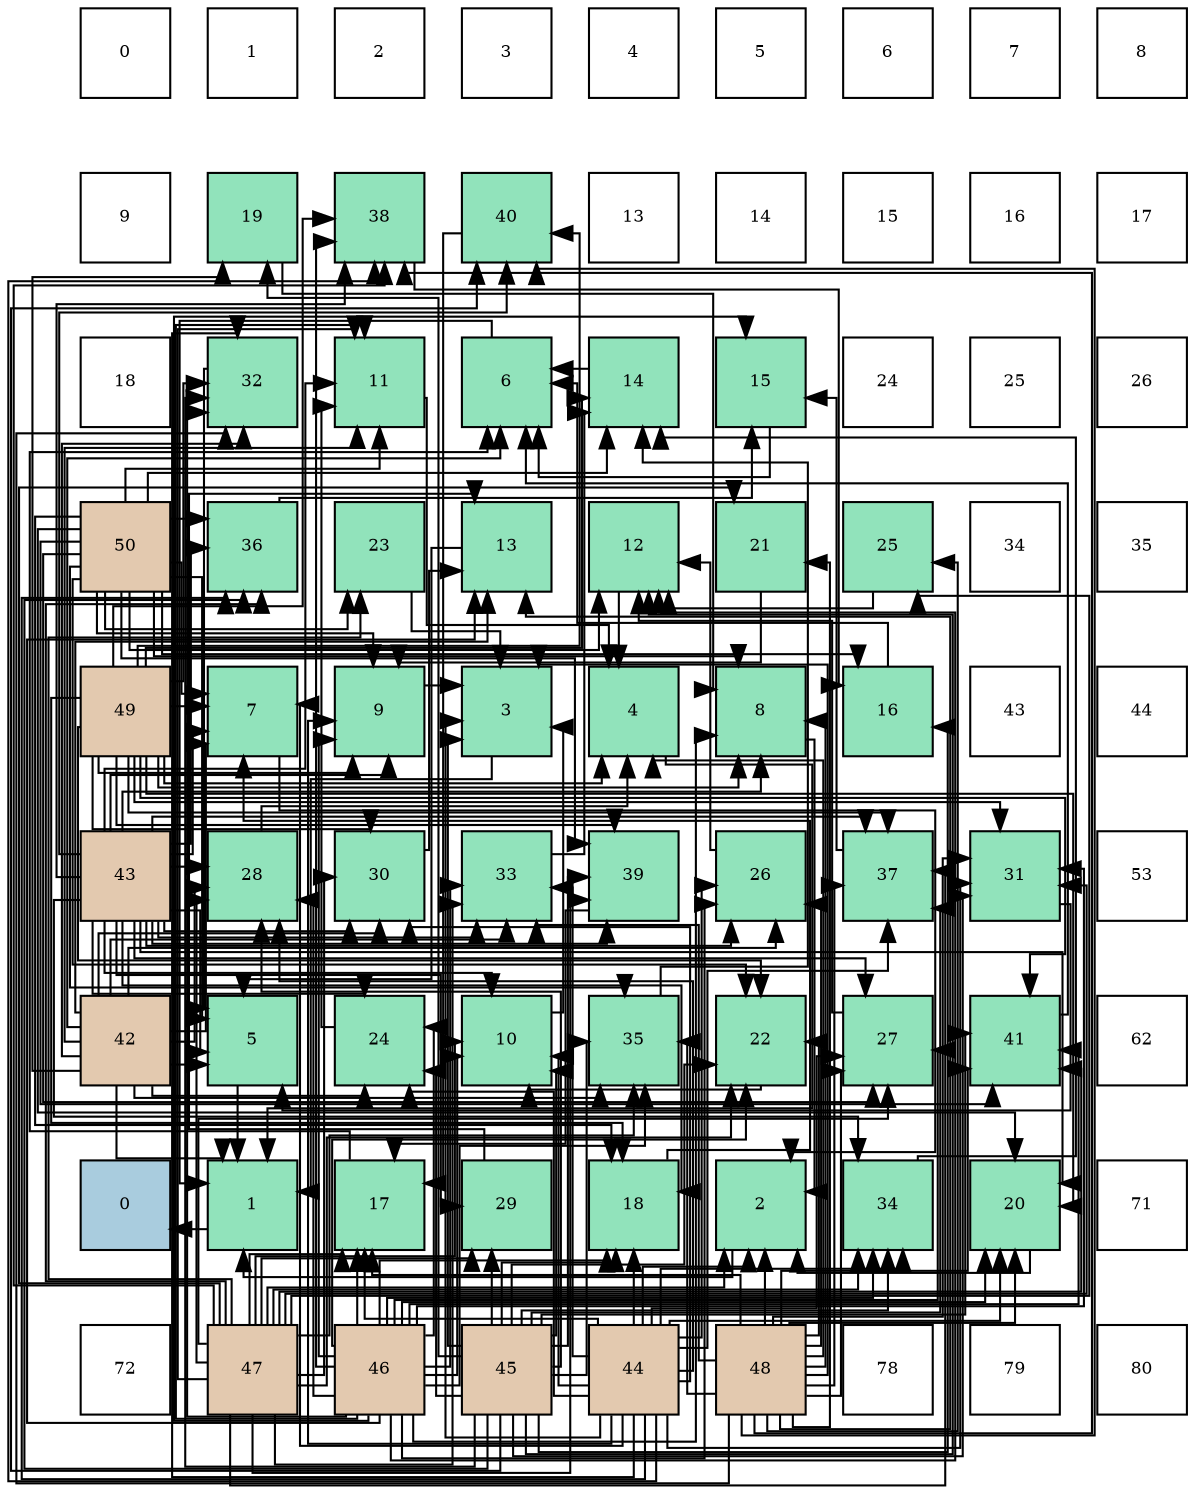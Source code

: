 digraph layout{
 rankdir=TB;
 splines=ortho;
 node [style=filled shape=square fixedsize=true width=0.6];
0[label="0", fontsize=8, fillcolor="#ffffff"];
1[label="1", fontsize=8, fillcolor="#ffffff"];
2[label="2", fontsize=8, fillcolor="#ffffff"];
3[label="3", fontsize=8, fillcolor="#ffffff"];
4[label="4", fontsize=8, fillcolor="#ffffff"];
5[label="5", fontsize=8, fillcolor="#ffffff"];
6[label="6", fontsize=8, fillcolor="#ffffff"];
7[label="7", fontsize=8, fillcolor="#ffffff"];
8[label="8", fontsize=8, fillcolor="#ffffff"];
9[label="9", fontsize=8, fillcolor="#ffffff"];
10[label="19", fontsize=8, fillcolor="#91e3bb"];
11[label="38", fontsize=8, fillcolor="#91e3bb"];
12[label="40", fontsize=8, fillcolor="#91e3bb"];
13[label="13", fontsize=8, fillcolor="#ffffff"];
14[label="14", fontsize=8, fillcolor="#ffffff"];
15[label="15", fontsize=8, fillcolor="#ffffff"];
16[label="16", fontsize=8, fillcolor="#ffffff"];
17[label="17", fontsize=8, fillcolor="#ffffff"];
18[label="18", fontsize=8, fillcolor="#ffffff"];
19[label="32", fontsize=8, fillcolor="#91e3bb"];
20[label="11", fontsize=8, fillcolor="#91e3bb"];
21[label="6", fontsize=8, fillcolor="#91e3bb"];
22[label="14", fontsize=8, fillcolor="#91e3bb"];
23[label="15", fontsize=8, fillcolor="#91e3bb"];
24[label="24", fontsize=8, fillcolor="#ffffff"];
25[label="25", fontsize=8, fillcolor="#ffffff"];
26[label="26", fontsize=8, fillcolor="#ffffff"];
27[label="50", fontsize=8, fillcolor="#e3c9af"];
28[label="36", fontsize=8, fillcolor="#91e3bb"];
29[label="23", fontsize=8, fillcolor="#91e3bb"];
30[label="13", fontsize=8, fillcolor="#91e3bb"];
31[label="12", fontsize=8, fillcolor="#91e3bb"];
32[label="21", fontsize=8, fillcolor="#91e3bb"];
33[label="25", fontsize=8, fillcolor="#91e3bb"];
34[label="34", fontsize=8, fillcolor="#ffffff"];
35[label="35", fontsize=8, fillcolor="#ffffff"];
36[label="49", fontsize=8, fillcolor="#e3c9af"];
37[label="7", fontsize=8, fillcolor="#91e3bb"];
38[label="9", fontsize=8, fillcolor="#91e3bb"];
39[label="3", fontsize=8, fillcolor="#91e3bb"];
40[label="4", fontsize=8, fillcolor="#91e3bb"];
41[label="8", fontsize=8, fillcolor="#91e3bb"];
42[label="16", fontsize=8, fillcolor="#91e3bb"];
43[label="43", fontsize=8, fillcolor="#ffffff"];
44[label="44", fontsize=8, fillcolor="#ffffff"];
45[label="43", fontsize=8, fillcolor="#e3c9af"];
46[label="28", fontsize=8, fillcolor="#91e3bb"];
47[label="30", fontsize=8, fillcolor="#91e3bb"];
48[label="33", fontsize=8, fillcolor="#91e3bb"];
49[label="39", fontsize=8, fillcolor="#91e3bb"];
50[label="26", fontsize=8, fillcolor="#91e3bb"];
51[label="37", fontsize=8, fillcolor="#91e3bb"];
52[label="31", fontsize=8, fillcolor="#91e3bb"];
53[label="53", fontsize=8, fillcolor="#ffffff"];
54[label="42", fontsize=8, fillcolor="#e3c9af"];
55[label="5", fontsize=8, fillcolor="#91e3bb"];
56[label="24", fontsize=8, fillcolor="#91e3bb"];
57[label="10", fontsize=8, fillcolor="#91e3bb"];
58[label="35", fontsize=8, fillcolor="#91e3bb"];
59[label="22", fontsize=8, fillcolor="#91e3bb"];
60[label="27", fontsize=8, fillcolor="#91e3bb"];
61[label="41", fontsize=8, fillcolor="#91e3bb"];
62[label="62", fontsize=8, fillcolor="#ffffff"];
63[label="0", fontsize=8, fillcolor="#a9ccde"];
64[label="1", fontsize=8, fillcolor="#91e3bb"];
65[label="17", fontsize=8, fillcolor="#91e3bb"];
66[label="29", fontsize=8, fillcolor="#91e3bb"];
67[label="18", fontsize=8, fillcolor="#91e3bb"];
68[label="2", fontsize=8, fillcolor="#91e3bb"];
69[label="34", fontsize=8, fillcolor="#91e3bb"];
70[label="20", fontsize=8, fillcolor="#91e3bb"];
71[label="71", fontsize=8, fillcolor="#ffffff"];
72[label="72", fontsize=8, fillcolor="#ffffff"];
73[label="47", fontsize=8, fillcolor="#e3c9af"];
74[label="46", fontsize=8, fillcolor="#e3c9af"];
75[label="45", fontsize=8, fillcolor="#e3c9af"];
76[label="44", fontsize=8, fillcolor="#e3c9af"];
77[label="48", fontsize=8, fillcolor="#e3c9af"];
78[label="78", fontsize=8, fillcolor="#ffffff"];
79[label="79", fontsize=8, fillcolor="#ffffff"];
80[label="80", fontsize=8, fillcolor="#ffffff"];
edge [constraint=false, style=vis];64 -> 63;
68 -> 64;
39 -> 64;
40 -> 64;
55 -> 64;
21 -> 64;
37 -> 68;
41 -> 68;
38 -> 39;
57 -> 39;
20 -> 40;
31 -> 40;
30 -> 55;
22 -> 21;
23 -> 21;
42 -> 21;
65 -> 21;
67 -> 37;
10 -> 41;
70 -> 68;
32 -> 38;
59 -> 57;
29 -> 39;
56 -> 20;
33 -> 31;
50 -> 31;
60 -> 31;
46 -> 40;
66 -> 30;
47 -> 30;
52 -> 55;
19 -> 55;
48 -> 22;
69 -> 22;
58 -> 22;
28 -> 23;
51 -> 23;
11 -> 42;
49 -> 65;
12 -> 65;
61 -> 21;
54 -> 64;
54 -> 55;
54 -> 21;
54 -> 37;
54 -> 20;
54 -> 30;
54 -> 10;
54 -> 56;
54 -> 50;
54 -> 46;
54 -> 47;
54 -> 19;
54 -> 48;
54 -> 58;
45 -> 55;
45 -> 37;
45 -> 41;
45 -> 38;
45 -> 57;
45 -> 20;
45 -> 67;
45 -> 70;
45 -> 56;
45 -> 50;
45 -> 60;
45 -> 46;
45 -> 66;
45 -> 47;
45 -> 48;
45 -> 69;
45 -> 28;
45 -> 51;
45 -> 11;
45 -> 49;
45 -> 12;
76 -> 68;
76 -> 39;
76 -> 37;
76 -> 38;
76 -> 57;
76 -> 65;
76 -> 67;
76 -> 70;
76 -> 56;
76 -> 50;
76 -> 60;
76 -> 46;
76 -> 47;
76 -> 52;
76 -> 19;
76 -> 48;
76 -> 69;
76 -> 28;
76 -> 51;
76 -> 11;
75 -> 39;
75 -> 57;
75 -> 31;
75 -> 42;
75 -> 67;
75 -> 10;
75 -> 59;
75 -> 56;
75 -> 46;
75 -> 66;
75 -> 52;
75 -> 19;
75 -> 69;
75 -> 58;
75 -> 28;
75 -> 51;
75 -> 49;
75 -> 12;
75 -> 61;
74 -> 41;
74 -> 38;
74 -> 57;
74 -> 20;
74 -> 31;
74 -> 30;
74 -> 23;
74 -> 65;
74 -> 67;
74 -> 70;
74 -> 59;
74 -> 56;
74 -> 50;
74 -> 60;
74 -> 46;
74 -> 52;
74 -> 19;
74 -> 48;
74 -> 69;
74 -> 58;
74 -> 11;
74 -> 61;
73 -> 68;
73 -> 57;
73 -> 20;
73 -> 65;
73 -> 32;
73 -> 59;
73 -> 29;
73 -> 33;
73 -> 60;
73 -> 46;
73 -> 66;
73 -> 47;
73 -> 52;
73 -> 48;
73 -> 69;
73 -> 58;
73 -> 28;
73 -> 51;
73 -> 11;
73 -> 49;
73 -> 61;
77 -> 68;
77 -> 39;
77 -> 40;
77 -> 41;
77 -> 30;
77 -> 65;
77 -> 70;
77 -> 32;
77 -> 59;
77 -> 33;
77 -> 50;
77 -> 60;
77 -> 52;
77 -> 19;
77 -> 48;
77 -> 58;
77 -> 51;
77 -> 11;
77 -> 12;
77 -> 61;
36 -> 40;
36 -> 37;
36 -> 41;
36 -> 38;
36 -> 22;
36 -> 67;
36 -> 70;
36 -> 59;
36 -> 47;
36 -> 52;
36 -> 19;
36 -> 51;
36 -> 11;
36 -> 49;
36 -> 12;
36 -> 61;
27 -> 55;
27 -> 37;
27 -> 41;
27 -> 38;
27 -> 20;
27 -> 31;
27 -> 22;
27 -> 42;
27 -> 67;
27 -> 70;
27 -> 59;
27 -> 29;
27 -> 60;
27 -> 58;
27 -> 28;
27 -> 49;
27 -> 61;
edge [constraint=true, style=invis];
0 -> 9 -> 18 -> 27 -> 36 -> 45 -> 54 -> 63 -> 72;
1 -> 10 -> 19 -> 28 -> 37 -> 46 -> 55 -> 64 -> 73;
2 -> 11 -> 20 -> 29 -> 38 -> 47 -> 56 -> 65 -> 74;
3 -> 12 -> 21 -> 30 -> 39 -> 48 -> 57 -> 66 -> 75;
4 -> 13 -> 22 -> 31 -> 40 -> 49 -> 58 -> 67 -> 76;
5 -> 14 -> 23 -> 32 -> 41 -> 50 -> 59 -> 68 -> 77;
6 -> 15 -> 24 -> 33 -> 42 -> 51 -> 60 -> 69 -> 78;
7 -> 16 -> 25 -> 34 -> 43 -> 52 -> 61 -> 70 -> 79;
8 -> 17 -> 26 -> 35 -> 44 -> 53 -> 62 -> 71 -> 80;
rank = same {0 -> 1 -> 2 -> 3 -> 4 -> 5 -> 6 -> 7 -> 8};
rank = same {9 -> 10 -> 11 -> 12 -> 13 -> 14 -> 15 -> 16 -> 17};
rank = same {18 -> 19 -> 20 -> 21 -> 22 -> 23 -> 24 -> 25 -> 26};
rank = same {27 -> 28 -> 29 -> 30 -> 31 -> 32 -> 33 -> 34 -> 35};
rank = same {36 -> 37 -> 38 -> 39 -> 40 -> 41 -> 42 -> 43 -> 44};
rank = same {45 -> 46 -> 47 -> 48 -> 49 -> 50 -> 51 -> 52 -> 53};
rank = same {54 -> 55 -> 56 -> 57 -> 58 -> 59 -> 60 -> 61 -> 62};
rank = same {63 -> 64 -> 65 -> 66 -> 67 -> 68 -> 69 -> 70 -> 71};
rank = same {72 -> 73 -> 74 -> 75 -> 76 -> 77 -> 78 -> 79 -> 80};
}
